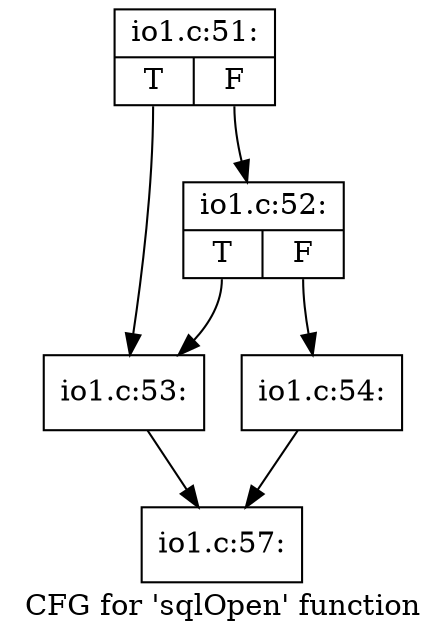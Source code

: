 digraph "CFG for 'sqlOpen' function" {
	label="CFG for 'sqlOpen' function";

	Node0x4814d70 [shape=record,label="{io1.c:51:|{<s0>T|<s1>F}}"];
	Node0x4814d70:s0 -> Node0x4814910;
	Node0x4814d70:s1 -> Node0x4814a60;
	Node0x4814a60 [shape=record,label="{io1.c:52:|{<s0>T|<s1>F}}"];
	Node0x4814a60:s0 -> Node0x4814910;
	Node0x4814a60:s1 -> Node0x4815070;
	Node0x4814910 [shape=record,label="{io1.c:53:}"];
	Node0x4814910 -> Node0x4813070;
	Node0x4815070 [shape=record,label="{io1.c:54:}"];
	Node0x4815070 -> Node0x4813070;
	Node0x4813070 [shape=record,label="{io1.c:57:}"];
}
